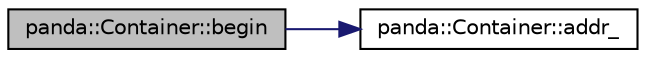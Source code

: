 digraph "panda::Container::begin"
{
 // INTERACTIVE_SVG=YES
  edge [fontname="Helvetica",fontsize="10",labelfontname="Helvetica",labelfontsize="10"];
  node [fontname="Helvetica",fontsize="10",shape=record];
  rankdir="LR";
  Node1 [label="panda::Container::begin",height=0.2,width=0.4,color="black", fillcolor="grey75", style="filled" fontcolor="black"];
  Node1 -> Node2 [color="midnightblue",fontsize="10",style="solid"];
  Node2 [label="panda::Container::addr_",height=0.2,width=0.4,color="black", fillcolor="white", style="filled",URL="$classpanda_1_1Container.html#a3e3139381afff7a2bea1e46685a4c734"];
}
